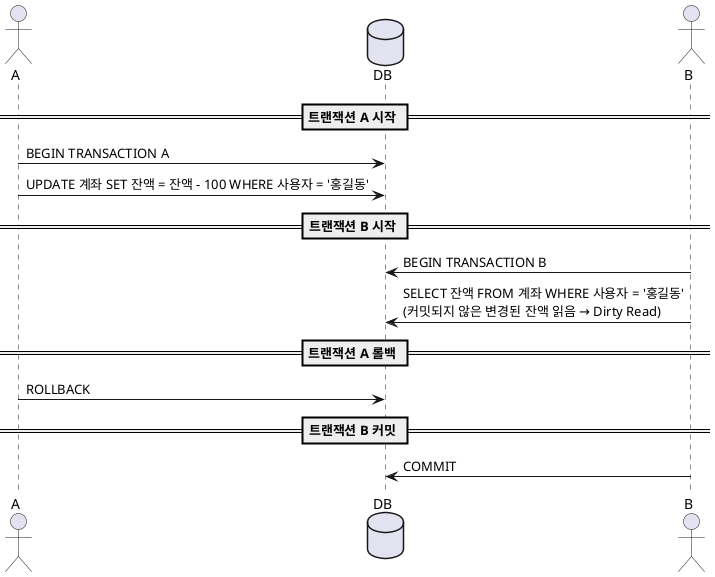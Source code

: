 @startuml
actor A as a
database DB as db
actor B as b

== 트랜잭션 A 시작 ==
a -> db : BEGIN TRANSACTION A
a -> db : UPDATE 계좌 SET 잔액 = 잔액 - 100 WHERE 사용자 = '홍길동'

== 트랜잭션 B 시작 ==
b -> db : BEGIN TRANSACTION B
b -> db : SELECT 잔액 FROM 계좌 WHERE 사용자 = '홍길동'\n(커밋되지 않은 변경된 잔액 읽음 → Dirty Read)

== 트랜잭션 A 롤백 ==
a -> db : ROLLBACK

== 트랜잭션 B 커밋 ==
b -> db : COMMIT

@enduml